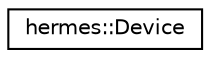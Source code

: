 digraph "Graphical Class Hierarchy"
{
 // LATEX_PDF_SIZE
  edge [fontname="Helvetica",fontsize="10",labelfontname="Helvetica",labelfontsize="10"];
  node [fontname="Helvetica",fontsize="10",shape=record];
  rankdir="LR";
  Node0 [label="hermes::Device",height=0.2,width=0.4,color="black", fillcolor="white", style="filled",URL="$structhermes_1_1_device.html",tooltip=" "];
}

